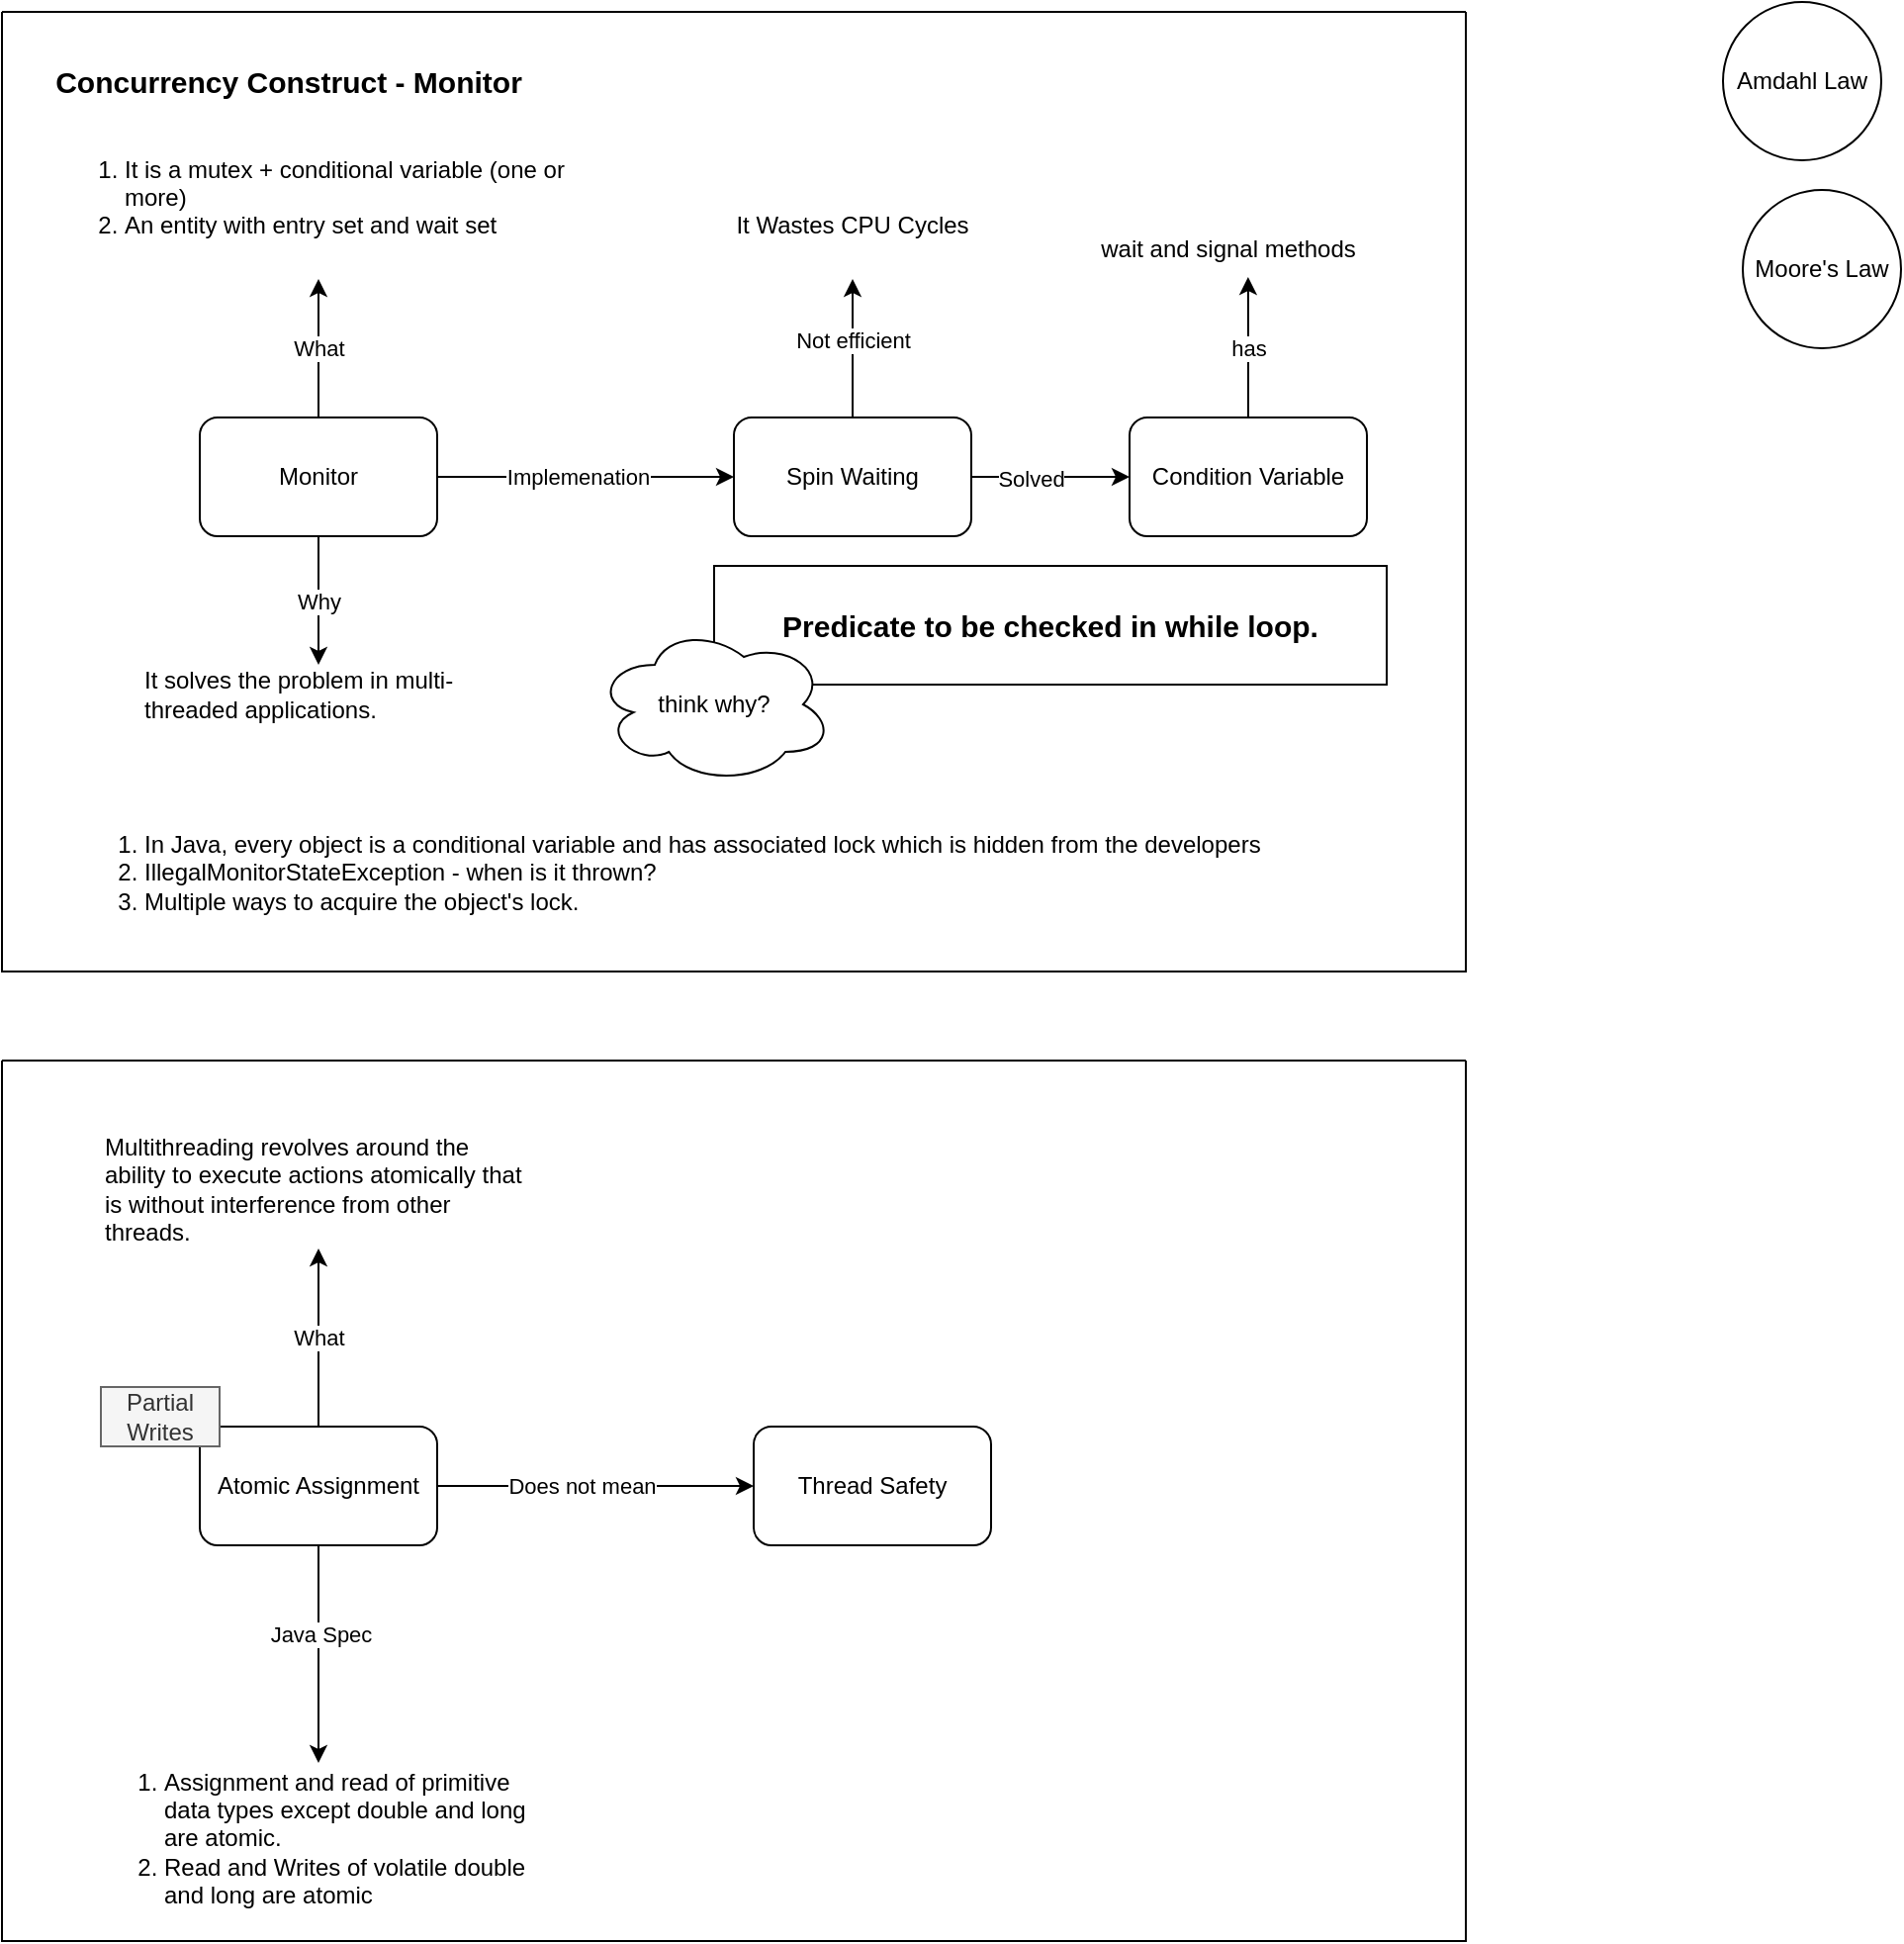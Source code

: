 <mxfile version="26.0.14">
  <diagram name="Page-1" id="loYNeC-QI8PmxzMnw_u7">
    <mxGraphModel dx="1026" dy="684" grid="1" gridSize="10" guides="1" tooltips="1" connect="1" arrows="1" fold="1" page="1" pageScale="1" pageWidth="827" pageHeight="1169" math="0" shadow="0">
      <root>
        <mxCell id="0" />
        <mxCell id="1" parent="0" />
        <mxCell id="RW8oEeU4xmQAgKfR6BRh-1" value="" style="swimlane;startSize=0;" vertex="1" parent="1">
          <mxGeometry x="60" y="55" width="740" height="485" as="geometry">
            <mxRectangle x="20" y="50" width="50" height="40" as="alternateBounds" />
          </mxGeometry>
        </mxCell>
        <mxCell id="RW8oEeU4xmQAgKfR6BRh-15" value="" style="edgeStyle=orthogonalEdgeStyle;rounded=0;orthogonalLoop=1;jettySize=auto;html=1;" edge="1" parent="RW8oEeU4xmQAgKfR6BRh-1" source="QufMM0Epw_FlTeoEJ7gM-1" target="RW8oEeU4xmQAgKfR6BRh-14">
          <mxGeometry relative="1" as="geometry" />
        </mxCell>
        <mxCell id="RW8oEeU4xmQAgKfR6BRh-16" value="Not efficient" style="edgeLabel;html=1;align=center;verticalAlign=middle;resizable=0;points=[];" vertex="1" connectable="0" parent="RW8oEeU4xmQAgKfR6BRh-15">
          <mxGeometry x="0.114" relative="1" as="geometry">
            <mxPoint as="offset" />
          </mxGeometry>
        </mxCell>
        <mxCell id="RW8oEeU4xmQAgKfR6BRh-18" value="" style="edgeStyle=orthogonalEdgeStyle;rounded=0;orthogonalLoop=1;jettySize=auto;html=1;" edge="1" parent="RW8oEeU4xmQAgKfR6BRh-1" source="QufMM0Epw_FlTeoEJ7gM-1" target="RW8oEeU4xmQAgKfR6BRh-17">
          <mxGeometry relative="1" as="geometry" />
        </mxCell>
        <mxCell id="RW8oEeU4xmQAgKfR6BRh-19" value="Solved" style="edgeLabel;html=1;align=center;verticalAlign=middle;resizable=0;points=[];" vertex="1" connectable="0" parent="RW8oEeU4xmQAgKfR6BRh-18">
          <mxGeometry x="-0.25" y="-1" relative="1" as="geometry">
            <mxPoint as="offset" />
          </mxGeometry>
        </mxCell>
        <mxCell id="QufMM0Epw_FlTeoEJ7gM-1" value="Spin Waiting" style="rounded=1;whiteSpace=wrap;html=1;" parent="RW8oEeU4xmQAgKfR6BRh-1" vertex="1">
          <mxGeometry x="370" y="205" width="120" height="60" as="geometry" />
        </mxCell>
        <mxCell id="RW8oEeU4xmQAgKfR6BRh-2" value="&lt;b&gt;&lt;font style=&quot;font-size: 15px;&quot;&gt;Concurrency Construct - Monitor&lt;/font&gt;&lt;/b&gt;" style="text;html=1;align=center;verticalAlign=middle;whiteSpace=wrap;rounded=0;" vertex="1" parent="RW8oEeU4xmQAgKfR6BRh-1">
          <mxGeometry y="20" width="290" height="30" as="geometry" />
        </mxCell>
        <mxCell id="RW8oEeU4xmQAgKfR6BRh-6" value="What" style="edgeStyle=orthogonalEdgeStyle;rounded=0;orthogonalLoop=1;jettySize=auto;html=1;" edge="1" parent="RW8oEeU4xmQAgKfR6BRh-1" source="RW8oEeU4xmQAgKfR6BRh-3" target="RW8oEeU4xmQAgKfR6BRh-4">
          <mxGeometry relative="1" as="geometry" />
        </mxCell>
        <mxCell id="RW8oEeU4xmQAgKfR6BRh-8" value="Why" style="edgeStyle=orthogonalEdgeStyle;rounded=0;orthogonalLoop=1;jettySize=auto;html=1;" edge="1" parent="RW8oEeU4xmQAgKfR6BRh-1" source="RW8oEeU4xmQAgKfR6BRh-3" target="RW8oEeU4xmQAgKfR6BRh-7">
          <mxGeometry relative="1" as="geometry" />
        </mxCell>
        <mxCell id="RW8oEeU4xmQAgKfR6BRh-11" value="" style="edgeStyle=orthogonalEdgeStyle;rounded=0;orthogonalLoop=1;jettySize=auto;html=1;entryX=0;entryY=0.5;entryDx=0;entryDy=0;" edge="1" parent="RW8oEeU4xmQAgKfR6BRh-1" source="RW8oEeU4xmQAgKfR6BRh-3" target="QufMM0Epw_FlTeoEJ7gM-1">
          <mxGeometry relative="1" as="geometry">
            <mxPoint x="300" y="235" as="targetPoint" />
          </mxGeometry>
        </mxCell>
        <mxCell id="RW8oEeU4xmQAgKfR6BRh-12" value="Implemenation" style="edgeLabel;html=1;align=center;verticalAlign=middle;resizable=0;points=[];" vertex="1" connectable="0" parent="RW8oEeU4xmQAgKfR6BRh-11">
          <mxGeometry x="-0.34" relative="1" as="geometry">
            <mxPoint x="21" as="offset" />
          </mxGeometry>
        </mxCell>
        <mxCell id="RW8oEeU4xmQAgKfR6BRh-3" value="Monitor" style="rounded=1;whiteSpace=wrap;html=1;" vertex="1" parent="RW8oEeU4xmQAgKfR6BRh-1">
          <mxGeometry x="100" y="205" width="120" height="60" as="geometry" />
        </mxCell>
        <mxCell id="RW8oEeU4xmQAgKfR6BRh-4" value="&lt;ol&gt;&lt;li&gt;It is a mutex + conditional variable (one or more)&lt;/li&gt;&lt;li&gt;An entity with entry set and wait set&lt;/li&gt;&lt;/ol&gt;&lt;div&gt;&lt;br&gt;&lt;/div&gt;&lt;div&gt;&lt;br&gt;&lt;/div&gt;" style="text;html=1;align=left;verticalAlign=middle;whiteSpace=wrap;rounded=0;" vertex="1" parent="RW8oEeU4xmQAgKfR6BRh-1">
          <mxGeometry x="20" y="80" width="280" height="55" as="geometry" />
        </mxCell>
        <mxCell id="RW8oEeU4xmQAgKfR6BRh-7" value="It solves the problem in multi-threaded applications." style="text;html=1;align=left;verticalAlign=middle;whiteSpace=wrap;rounded=0;" vertex="1" parent="RW8oEeU4xmQAgKfR6BRh-1">
          <mxGeometry x="70" y="330" width="180" height="30" as="geometry" />
        </mxCell>
        <mxCell id="RW8oEeU4xmQAgKfR6BRh-14" value="It Wastes CPU Cycles" style="text;html=1;align=center;verticalAlign=middle;whiteSpace=wrap;rounded=0;" vertex="1" parent="RW8oEeU4xmQAgKfR6BRh-1">
          <mxGeometry x="355" y="80" width="150" height="55" as="geometry" />
        </mxCell>
        <mxCell id="RW8oEeU4xmQAgKfR6BRh-17" value="Condition Variable" style="rounded=1;whiteSpace=wrap;html=1;" vertex="1" parent="RW8oEeU4xmQAgKfR6BRh-1">
          <mxGeometry x="570" y="205" width="120" height="60" as="geometry" />
        </mxCell>
        <mxCell id="RW8oEeU4xmQAgKfR6BRh-23" value="wait and signal methods" style="text;html=1;align=center;verticalAlign=middle;whiteSpace=wrap;rounded=0;" vertex="1" parent="RW8oEeU4xmQAgKfR6BRh-1">
          <mxGeometry x="550" y="105" width="140" height="30" as="geometry" />
        </mxCell>
        <mxCell id="RW8oEeU4xmQAgKfR6BRh-24" value="has" style="edgeStyle=orthogonalEdgeStyle;rounded=0;orthogonalLoop=1;jettySize=auto;html=1;entryX=0.571;entryY=0.967;entryDx=0;entryDy=0;entryPerimeter=0;" edge="1" parent="RW8oEeU4xmQAgKfR6BRh-1" source="RW8oEeU4xmQAgKfR6BRh-17" target="RW8oEeU4xmQAgKfR6BRh-23">
          <mxGeometry relative="1" as="geometry" />
        </mxCell>
        <mxCell id="RW8oEeU4xmQAgKfR6BRh-25" value="&lt;b&gt;&lt;font style=&quot;font-size: 15px;&quot;&gt;Predicate to be checked in while loop.&lt;/font&gt;&lt;/b&gt;" style="rounded=0;whiteSpace=wrap;html=1;align=center;" vertex="1" parent="RW8oEeU4xmQAgKfR6BRh-1">
          <mxGeometry x="360" y="280" width="340" height="60" as="geometry" />
        </mxCell>
        <mxCell id="RW8oEeU4xmQAgKfR6BRh-26" value="think why?" style="ellipse;shape=cloud;whiteSpace=wrap;html=1;" vertex="1" parent="RW8oEeU4xmQAgKfR6BRh-1">
          <mxGeometry x="300" y="310" width="120" height="80" as="geometry" />
        </mxCell>
        <mxCell id="RW8oEeU4xmQAgKfR6BRh-28" value="&lt;ol&gt;&lt;li&gt;In Java, every object is a conditional variable and has associated lock which is hidden from the developers&lt;/li&gt;&lt;li&gt;IllegalMonitorStateException - when is it thrown?&lt;/li&gt;&lt;li&gt;Multiple ways to acquire the object&#39;s lock.&lt;/li&gt;&lt;/ol&gt;" style="text;html=1;align=left;verticalAlign=middle;whiteSpace=wrap;rounded=0;" vertex="1" parent="RW8oEeU4xmQAgKfR6BRh-1">
          <mxGeometry x="30" y="420" width="750" height="30" as="geometry" />
        </mxCell>
        <mxCell id="RW8oEeU4xmQAgKfR6BRh-29" value="Amdahl Law" style="ellipse;whiteSpace=wrap;html=1;aspect=fixed;" vertex="1" parent="1">
          <mxGeometry x="930" y="50" width="80" height="80" as="geometry" />
        </mxCell>
        <mxCell id="RW8oEeU4xmQAgKfR6BRh-30" value="Moore&#39;s Law" style="ellipse;whiteSpace=wrap;html=1;aspect=fixed;" vertex="1" parent="1">
          <mxGeometry x="940" y="145" width="80" height="80" as="geometry" />
        </mxCell>
        <mxCell id="RW8oEeU4xmQAgKfR6BRh-31" value="" style="swimlane;startSize=0;" vertex="1" parent="1">
          <mxGeometry x="60" y="585" width="740" height="445" as="geometry">
            <mxRectangle x="60" y="585" width="50" height="40" as="alternateBounds" />
          </mxGeometry>
        </mxCell>
        <mxCell id="RW8oEeU4xmQAgKfR6BRh-36" value="What" style="edgeStyle=orthogonalEdgeStyle;rounded=0;orthogonalLoop=1;jettySize=auto;html=1;" edge="1" parent="RW8oEeU4xmQAgKfR6BRh-31" source="RW8oEeU4xmQAgKfR6BRh-33" target="RW8oEeU4xmQAgKfR6BRh-34">
          <mxGeometry relative="1" as="geometry" />
        </mxCell>
        <mxCell id="RW8oEeU4xmQAgKfR6BRh-39" value="" style="edgeStyle=orthogonalEdgeStyle;rounded=0;orthogonalLoop=1;jettySize=auto;html=1;" edge="1" parent="RW8oEeU4xmQAgKfR6BRh-31" source="RW8oEeU4xmQAgKfR6BRh-33" target="RW8oEeU4xmQAgKfR6BRh-38">
          <mxGeometry relative="1" as="geometry" />
        </mxCell>
        <mxCell id="RW8oEeU4xmQAgKfR6BRh-40" value="Does not mean" style="edgeLabel;html=1;align=center;verticalAlign=middle;resizable=0;points=[];" vertex="1" connectable="0" parent="RW8oEeU4xmQAgKfR6BRh-39">
          <mxGeometry x="-0.313" y="1" relative="1" as="geometry">
            <mxPoint x="18" y="1" as="offset" />
          </mxGeometry>
        </mxCell>
        <mxCell id="RW8oEeU4xmQAgKfR6BRh-42" value="" style="edgeStyle=orthogonalEdgeStyle;rounded=0;orthogonalLoop=1;jettySize=auto;html=1;" edge="1" parent="RW8oEeU4xmQAgKfR6BRh-31" source="RW8oEeU4xmQAgKfR6BRh-33" target="RW8oEeU4xmQAgKfR6BRh-41">
          <mxGeometry relative="1" as="geometry" />
        </mxCell>
        <mxCell id="RW8oEeU4xmQAgKfR6BRh-43" value="Java Spec" style="edgeLabel;html=1;align=center;verticalAlign=middle;resizable=0;points=[];" vertex="1" connectable="0" parent="RW8oEeU4xmQAgKfR6BRh-42">
          <mxGeometry x="-0.178" y="1" relative="1" as="geometry">
            <mxPoint as="offset" />
          </mxGeometry>
        </mxCell>
        <mxCell id="RW8oEeU4xmQAgKfR6BRh-33" value="Atomic Assignment" style="rounded=1;whiteSpace=wrap;html=1;" vertex="1" parent="RW8oEeU4xmQAgKfR6BRh-31">
          <mxGeometry x="100" y="185" width="120" height="60" as="geometry" />
        </mxCell>
        <mxCell id="RW8oEeU4xmQAgKfR6BRh-34" value="Multithreading revolves around the ability to execute actions atomically that is without interference from other threads." style="text;align=left;verticalAlign=middle;rounded=0;spacing=2;whiteSpace=wrap;" vertex="1" parent="RW8oEeU4xmQAgKfR6BRh-31">
          <mxGeometry x="50" y="35" width="220" height="60" as="geometry" />
        </mxCell>
        <mxCell id="RW8oEeU4xmQAgKfR6BRh-38" value="Thread Safety" style="rounded=1;whiteSpace=wrap;html=1;" vertex="1" parent="RW8oEeU4xmQAgKfR6BRh-31">
          <mxGeometry x="380" y="185" width="120" height="60" as="geometry" />
        </mxCell>
        <mxCell id="RW8oEeU4xmQAgKfR6BRh-41" value="&lt;ol&gt;&lt;li&gt;Assignment and read of primitive data types except double and long are atomic.&lt;/li&gt;&lt;li&gt;Read and Writes of volatile double and long are atomic&lt;/li&gt;&lt;/ol&gt;" style="text;align=left;verticalAlign=middle;whiteSpace=wrap;rounded=0;html=1;" vertex="1" parent="RW8oEeU4xmQAgKfR6BRh-31">
          <mxGeometry x="40" y="355" width="240" height="75" as="geometry" />
        </mxCell>
        <mxCell id="RW8oEeU4xmQAgKfR6BRh-44" value="Partial Writes" style="text;html=1;align=center;verticalAlign=middle;whiteSpace=wrap;rounded=0;fillColor=#f5f5f5;fontColor=#333333;strokeColor=#666666;" vertex="1" parent="RW8oEeU4xmQAgKfR6BRh-31">
          <mxGeometry x="50" y="165" width="60" height="30" as="geometry" />
        </mxCell>
      </root>
    </mxGraphModel>
  </diagram>
</mxfile>
